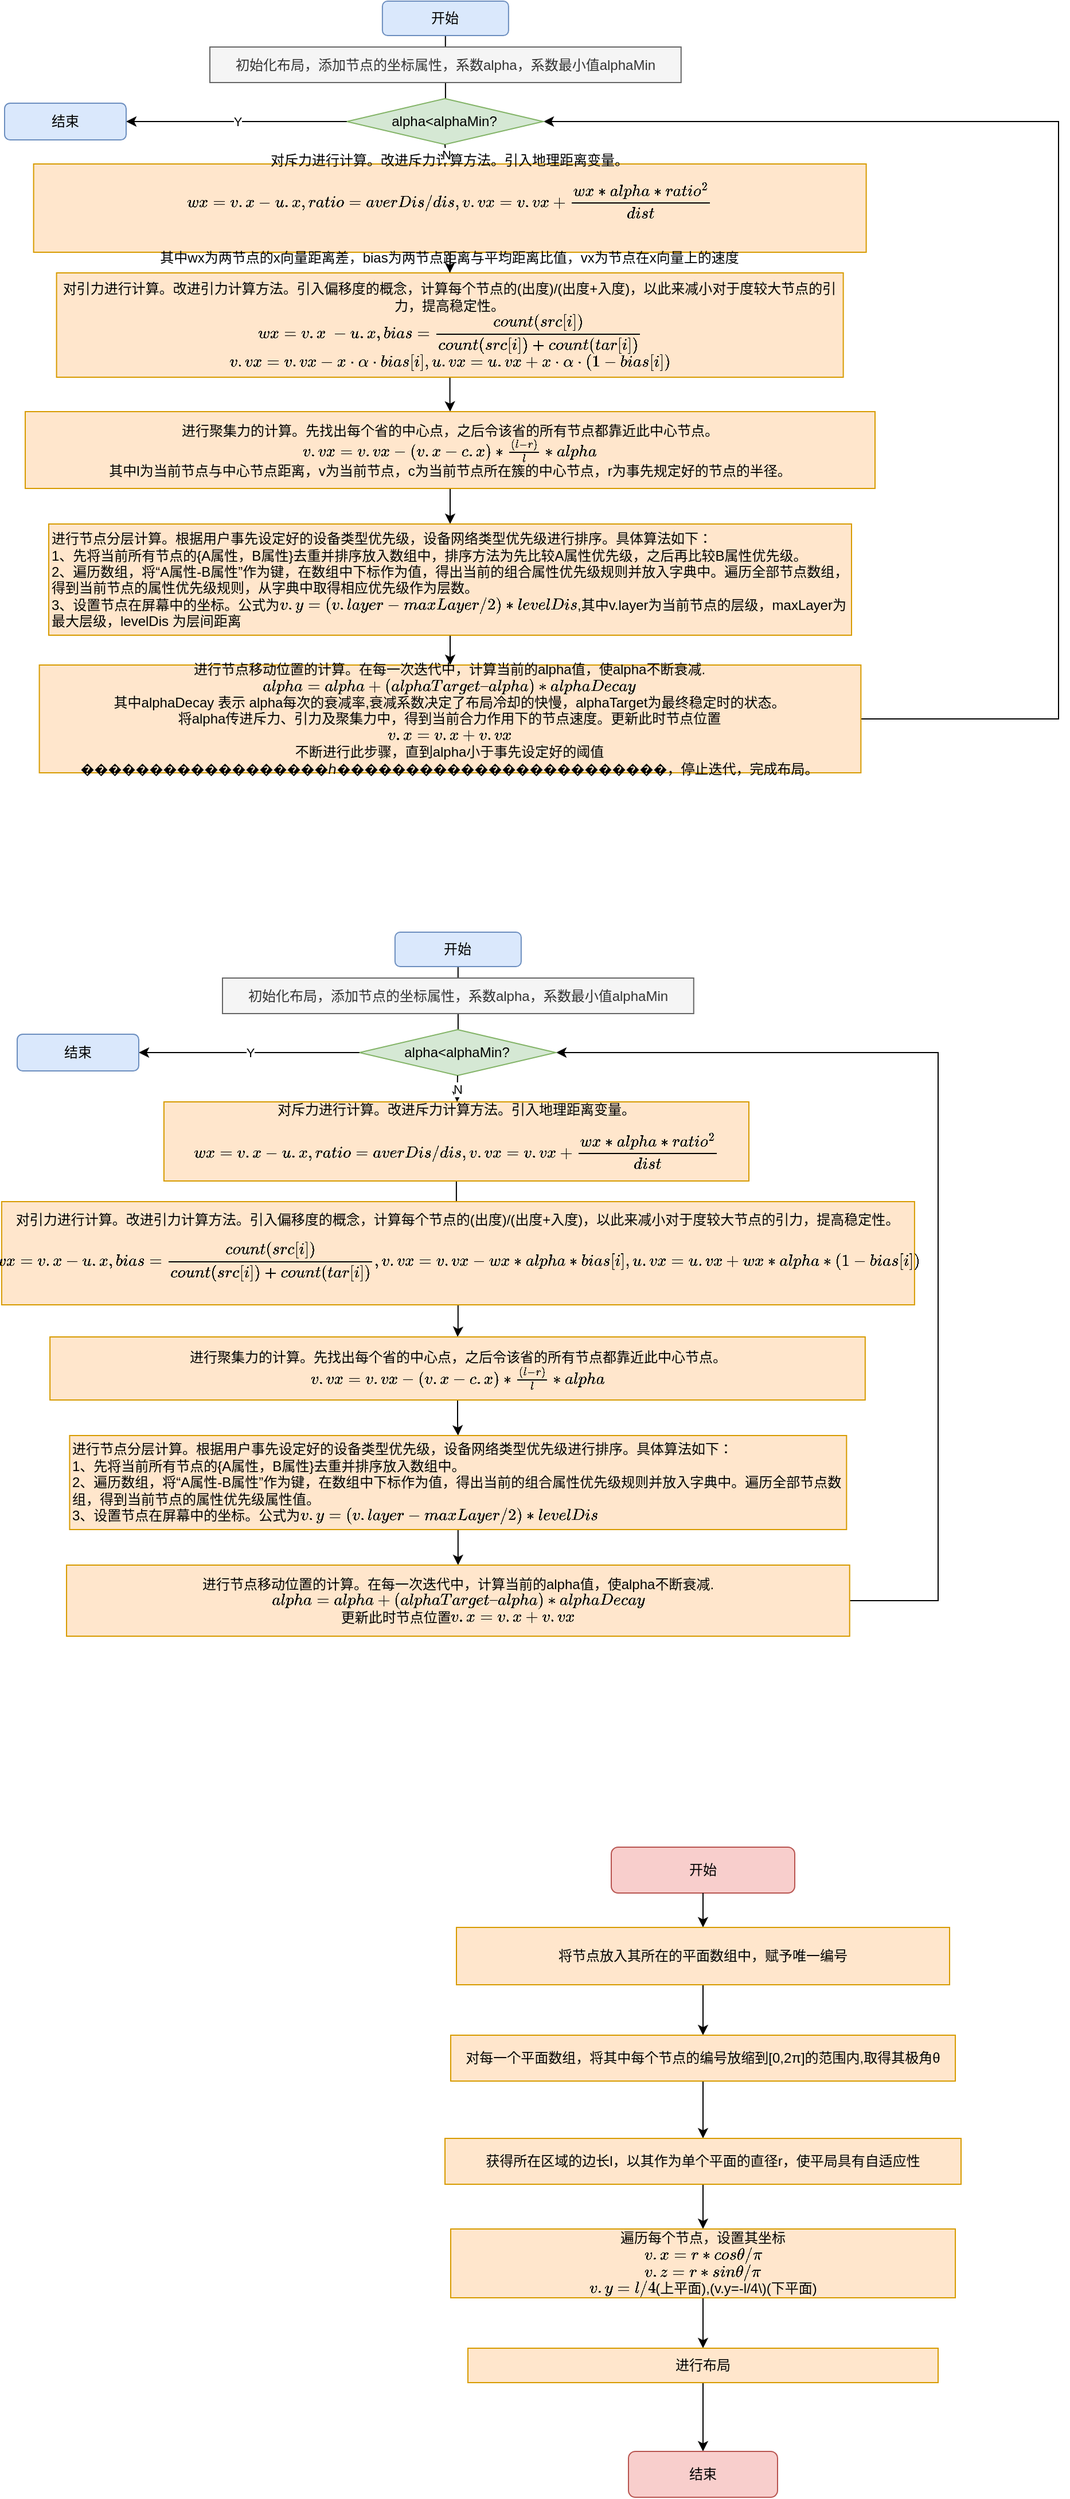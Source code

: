 <mxfile version="21.1.4" type="github">
  <diagram id="r3sxDyT0fpC5JQOG2hrh" name="第 1 页">
    <mxGraphModel dx="1434" dy="756" grid="0" gridSize="10" guides="1" tooltips="1" connect="1" arrows="1" fold="1" page="1" pageScale="1" pageWidth="1200" pageHeight="1600" math="1" shadow="0">
      <root>
        <mxCell id="0" />
        <mxCell id="1" parent="0" />
        <mxCell id="dBfdr0uVigZmpY6Dn77D-47" value="" style="edgeStyle=orthogonalEdgeStyle;rounded=0;orthogonalLoop=1;jettySize=auto;html=1;" parent="1" source="dBfdr0uVigZmpY6Dn77D-37" target="dBfdr0uVigZmpY6Dn77D-46" edge="1">
          <mxGeometry relative="1" as="geometry" />
        </mxCell>
        <mxCell id="dBfdr0uVigZmpY6Dn77D-37" value="开始" style="rounded=1;whiteSpace=wrap;html=1;fillColor=#dae8fc;strokeColor=#6c8ebf;" parent="1" vertex="1">
          <mxGeometry x="420.44" y="853" width="110" height="30" as="geometry" />
        </mxCell>
        <mxCell id="dBfdr0uVigZmpY6Dn77D-61" value="" style="edgeStyle=orthogonalEdgeStyle;rounded=0;orthogonalLoop=1;jettySize=auto;html=1;" parent="1" source="dBfdr0uVigZmpY6Dn77D-46" target="dBfdr0uVigZmpY6Dn77D-60" edge="1">
          <mxGeometry relative="1" as="geometry" />
        </mxCell>
        <mxCell id="dBfdr0uVigZmpY6Dn77D-46" value="初始化布局，添加节点的坐标属性，系数alpha，系数最小值alphaMin" style="rounded=0;whiteSpace=wrap;html=1;fillColor=#f5f5f5;fontColor=#333333;strokeColor=#666666;" parent="1" vertex="1">
          <mxGeometry x="270" y="893" width="410.88" height="31" as="geometry" />
        </mxCell>
        <mxCell id="dBfdr0uVigZmpY6Dn77D-53" value="" style="edgeStyle=orthogonalEdgeStyle;rounded=0;orthogonalLoop=1;jettySize=auto;html=1;" parent="1" source="dBfdr0uVigZmpY6Dn77D-48" target="dBfdr0uVigZmpY6Dn77D-52" edge="1">
          <mxGeometry relative="1" as="geometry" />
        </mxCell>
        <mxCell id="dBfdr0uVigZmpY6Dn77D-48" value="对斥力进行计算。改进斥力计算方法。引入地理距离变量。&lt;br&gt;$$wx = v.x-u.x,&lt;br&gt;ratio = averDis/dis,&lt;br&gt;&amp;nbsp;v.vx = v.vx+ \frac{wx*alpha*ratio^2}{dist}$$&lt;br&gt;其中wx为两节点的x向量距离差，bias为两节点距离与平均距离比值，vx为节点在x向量上的速度" style="whiteSpace=wrap;html=1;rounded=0;fillColor=#ffe6cc;strokeColor=#d79b00;" parent="1" vertex="1">
          <mxGeometry x="116.31" y="995" width="726" height="77" as="geometry" />
        </mxCell>
        <mxCell id="dBfdr0uVigZmpY6Dn77D-55" value="" style="edgeStyle=orthogonalEdgeStyle;rounded=0;orthogonalLoop=1;jettySize=auto;html=1;" parent="1" source="dBfdr0uVigZmpY6Dn77D-52" target="dBfdr0uVigZmpY6Dn77D-54" edge="1">
          <mxGeometry relative="1" as="geometry" />
        </mxCell>
        <mxCell id="dBfdr0uVigZmpY6Dn77D-52" value="对引力进行计算。改进引力计算方法。引入偏移度的概念，计算每个节点的(出度)/(出度+入度)，以此来减小对于度较大节点的引力，提高稳定性。&lt;br&gt;`wx = v.x&amp;nbsp; - u.x,bias=\frac{count(src[i])}{count(src[i])+count(tar[i])}`&lt;br&gt;` v.vx=v.vx-x*alpha*bias[i],u.vx=u.vx+x*alpha*(1-bias[i])`" style="whiteSpace=wrap;html=1;rounded=0;fillColor=#ffe6cc;strokeColor=#d79b00;" parent="1" vertex="1">
          <mxGeometry x="136.31" y="1090" width="686" height="91" as="geometry" />
        </mxCell>
        <mxCell id="dBfdr0uVigZmpY6Dn77D-57" value="" style="edgeStyle=orthogonalEdgeStyle;rounded=0;orthogonalLoop=1;jettySize=auto;html=1;" parent="1" source="dBfdr0uVigZmpY6Dn77D-54" target="dBfdr0uVigZmpY6Dn77D-56" edge="1">
          <mxGeometry relative="1" as="geometry" />
        </mxCell>
        <mxCell id="dBfdr0uVigZmpY6Dn77D-54" value="进行聚集力的计算。先找出每个省的中心点，之后令该省的所有节点都靠近此中心节点。&lt;br&gt;\(v.vx = v.vx-(v.x-c.x)*\frac{(l-r)}{l}*alpha&lt;br&gt;\)&lt;br&gt;其中l为当前节点与中心节点距离，v为当前节点，c为当前节点所在簇的中心节点，r为事先规定好的节点的半径。" style="whiteSpace=wrap;html=1;rounded=0;fillColor=#ffe6cc;strokeColor=#d79b00;" parent="1" vertex="1">
          <mxGeometry x="109" y="1211" width="741" height="67" as="geometry" />
        </mxCell>
        <mxCell id="dBfdr0uVigZmpY6Dn77D-59" value="" style="edgeStyle=orthogonalEdgeStyle;rounded=0;orthogonalLoop=1;jettySize=auto;html=1;" parent="1" source="dBfdr0uVigZmpY6Dn77D-56" target="dBfdr0uVigZmpY6Dn77D-58" edge="1">
          <mxGeometry relative="1" as="geometry" />
        </mxCell>
        <mxCell id="dBfdr0uVigZmpY6Dn77D-56" value="进行节点分层计算。根据用户事先设定好的设备类型优先级，设备网络类型优先级进行排序。具体算法如下：&lt;br&gt;1、先将当前所有节点的{A属性，B属性}去重并排序放入数组中，排序方法为先比较A属性优先级，之后再比较B属性优先级。&lt;br&gt;2、遍历数组，将“A属性-B属性”作为键，在数组中下标作为值，得出当前的组合属性优先级规则并放入字典中。遍历全部节点数组，得到当前节点的属性优先级规则，从字典中取得相应优先级作为层数。&lt;br&gt;3、设置节点在屏幕中的坐标。公式为\(v.y= (v.layer-maxLayer/2)*levelDis\),其中v.layer为当前节点的层级，maxLayer为最大层级，levelDis 为层间距离" style="whiteSpace=wrap;html=1;rounded=0;align=left;fillColor=#ffe6cc;strokeColor=#d79b00;" parent="1" vertex="1">
          <mxGeometry x="129.5" y="1309" width="700" height="97" as="geometry" />
        </mxCell>
        <mxCell id="dBfdr0uVigZmpY6Dn77D-71" style="edgeStyle=orthogonalEdgeStyle;rounded=0;orthogonalLoop=1;jettySize=auto;html=1;" parent="1" source="dBfdr0uVigZmpY6Dn77D-58" edge="1">
          <mxGeometry relative="1" as="geometry">
            <mxPoint x="561" y="958" as="targetPoint" />
            <Array as="points">
              <mxPoint x="1010" y="1479" />
              <mxPoint x="1010" y="958" />
            </Array>
          </mxGeometry>
        </mxCell>
        <mxCell id="dBfdr0uVigZmpY6Dn77D-58" value="进行节点移动位置的计算。在每一次迭代中，计算当前的alpha值，使alpha不断衰减.\(alpha= alpha+&amp;nbsp; (alphaTarget – alpha)* alphaDecay\)&lt;br&gt;其中alphaDecay 表示 alpha每次的衰减率,衰减系数决定了布局冷却的快慢，alphaTarget为最终稳定时的状态。&lt;br&gt;将alpha传进斥力、引力及聚集力中，得到当前合力作用下的节点速度。更新此时节点位置&lt;br&gt;\(v.x=v.x+v.vx\)&lt;br&gt;不断进行此步骤，直到alpha小于事先设定好的阈值������������������ℎ������������������������，停止迭代，完成布局。" style="whiteSpace=wrap;html=1;align=center;rounded=0;fillColor=#ffe6cc;strokeColor=#d79b00;" parent="1" vertex="1">
          <mxGeometry x="121.31" y="1432" width="716.37" height="94" as="geometry" />
        </mxCell>
        <mxCell id="dBfdr0uVigZmpY6Dn77D-60" value="alpha&amp;lt;alphaMin?" style="rhombus;whiteSpace=wrap;html=1;rounded=0;fillColor=#d5e8d4;strokeColor=#82b366;" parent="1" vertex="1">
          <mxGeometry x="389.37" y="938" width="171.25" height="40" as="geometry" />
        </mxCell>
        <mxCell id="dBfdr0uVigZmpY6Dn77D-68" value="" style="endArrow=classic;html=1;rounded=0;exitX=0.5;exitY=1;exitDx=0;exitDy=0;" parent="1" source="dBfdr0uVigZmpY6Dn77D-60" target="dBfdr0uVigZmpY6Dn77D-48" edge="1">
          <mxGeometry relative="1" as="geometry">
            <mxPoint x="570" y="950" as="sourcePoint" />
            <mxPoint x="600" y="970" as="targetPoint" />
          </mxGeometry>
        </mxCell>
        <mxCell id="dBfdr0uVigZmpY6Dn77D-69" value="N" style="edgeLabel;resizable=0;html=1;align=center;verticalAlign=middle;" parent="dBfdr0uVigZmpY6Dn77D-68" connectable="0" vertex="1">
          <mxGeometry relative="1" as="geometry" />
        </mxCell>
        <mxCell id="dBfdr0uVigZmpY6Dn77D-72" value="" style="endArrow=classic;html=1;rounded=0;exitX=0;exitY=0.5;exitDx=0;exitDy=0;entryX=1;entryY=0.5;entryDx=0;entryDy=0;" parent="1" source="dBfdr0uVigZmpY6Dn77D-60" target="dBfdr0uVigZmpY6Dn77D-74" edge="1">
          <mxGeometry relative="1" as="geometry">
            <mxPoint x="266.23" y="930" as="sourcePoint" />
            <mxPoint x="240" y="920" as="targetPoint" />
          </mxGeometry>
        </mxCell>
        <mxCell id="dBfdr0uVigZmpY6Dn77D-73" value="Y" style="edgeLabel;resizable=0;html=1;align=center;verticalAlign=middle;" parent="dBfdr0uVigZmpY6Dn77D-72" connectable="0" vertex="1">
          <mxGeometry relative="1" as="geometry" />
        </mxCell>
        <mxCell id="dBfdr0uVigZmpY6Dn77D-74" value="结束" style="rounded=1;whiteSpace=wrap;html=1;fillColor=#dae8fc;strokeColor=#6c8ebf;" parent="1" vertex="1">
          <mxGeometry x="91" y="942" width="106" height="32" as="geometry" />
        </mxCell>
        <mxCell id="dBfdr0uVigZmpY6Dn77D-95" value="" style="edgeStyle=orthogonalEdgeStyle;rounded=0;orthogonalLoop=1;jettySize=auto;html=1;" parent="1" source="dBfdr0uVigZmpY6Dn77D-96" target="dBfdr0uVigZmpY6Dn77D-98" edge="1">
          <mxGeometry relative="1" as="geometry" />
        </mxCell>
        <mxCell id="dBfdr0uVigZmpY6Dn77D-96" value="开始" style="rounded=1;whiteSpace=wrap;html=1;fillColor=#dae8fc;strokeColor=#6c8ebf;" parent="1" vertex="1">
          <mxGeometry x="431.44" y="1665" width="110" height="30" as="geometry" />
        </mxCell>
        <mxCell id="dBfdr0uVigZmpY6Dn77D-97" value="" style="edgeStyle=orthogonalEdgeStyle;rounded=0;orthogonalLoop=1;jettySize=auto;html=1;" parent="1" source="dBfdr0uVigZmpY6Dn77D-98" target="dBfdr0uVigZmpY6Dn77D-109" edge="1">
          <mxGeometry relative="1" as="geometry" />
        </mxCell>
        <mxCell id="dBfdr0uVigZmpY6Dn77D-98" value="初始化布局，添加节点的坐标属性，系数alpha，系数最小值alphaMin" style="rounded=0;whiteSpace=wrap;html=1;fillColor=#f5f5f5;fontColor=#333333;strokeColor=#666666;" parent="1" vertex="1">
          <mxGeometry x="281" y="1705" width="410.88" height="31" as="geometry" />
        </mxCell>
        <mxCell id="dBfdr0uVigZmpY6Dn77D-99" value="" style="edgeStyle=orthogonalEdgeStyle;rounded=0;orthogonalLoop=1;jettySize=auto;html=1;" parent="1" source="dBfdr0uVigZmpY6Dn77D-100" target="dBfdr0uVigZmpY6Dn77D-102" edge="1">
          <mxGeometry relative="1" as="geometry" />
        </mxCell>
        <mxCell id="dBfdr0uVigZmpY6Dn77D-100" value="对斥力进行计算。改进斥力计算方法。引入地理距离变量。&lt;br&gt;$$wx = v.x-u.x,&lt;br&gt;ratio = averDis/dis,&lt;br&gt;&amp;nbsp;v.vx = v.vx+ \frac{wx*alpha*ratio^2}{dist}$$" style="whiteSpace=wrap;html=1;rounded=0;fillColor=#ffe6cc;strokeColor=#d79b00;" parent="1" vertex="1">
          <mxGeometry x="229.94" y="1813" width="510.06" height="69" as="geometry" />
        </mxCell>
        <mxCell id="dBfdr0uVigZmpY6Dn77D-101" value="" style="edgeStyle=orthogonalEdgeStyle;rounded=0;orthogonalLoop=1;jettySize=auto;html=1;" parent="1" source="dBfdr0uVigZmpY6Dn77D-102" target="dBfdr0uVigZmpY6Dn77D-104" edge="1">
          <mxGeometry relative="1" as="geometry" />
        </mxCell>
        <mxCell id="dBfdr0uVigZmpY6Dn77D-102" value="对引力进行计算。改进引力计算方法。引入偏移度的概念，计算每个节点的(出度)/(出度+入度)，以此来减小对于度较大节点的引力，提高稳定性。&lt;br&gt;$$wx = v.x&amp;nbsp; - u.x,bias=\frac{count(src[i])}{count(src[i])+count(tar[i])},&lt;br&gt;&amp;nbsp;v.vx=v.vx-wx*alpha*bias[i],u.vx=u.vx+wx*alpha*(1-bias[i])$$" style="whiteSpace=wrap;html=1;rounded=0;fillColor=#ffe6cc;strokeColor=#d79b00;" parent="1" vertex="1">
          <mxGeometry x="88.44" y="1900" width="796" height="90" as="geometry" />
        </mxCell>
        <mxCell id="dBfdr0uVigZmpY6Dn77D-103" value="" style="edgeStyle=orthogonalEdgeStyle;rounded=0;orthogonalLoop=1;jettySize=auto;html=1;" parent="1" source="dBfdr0uVigZmpY6Dn77D-104" target="dBfdr0uVigZmpY6Dn77D-106" edge="1">
          <mxGeometry relative="1" as="geometry" />
        </mxCell>
        <mxCell id="dBfdr0uVigZmpY6Dn77D-104" value="进行聚集力的计算。先找出每个省的中心点，之后令该省的所有节点都靠近此中心节点。&lt;br&gt;\(v.vx = v.vx-(v.x-c.x)*\frac{(l-r)}{l}*alpha&lt;br&gt;\)" style="whiteSpace=wrap;html=1;rounded=0;fillColor=#ffe6cc;strokeColor=#d79b00;" parent="1" vertex="1">
          <mxGeometry x="130.57" y="2018" width="710.84" height="55" as="geometry" />
        </mxCell>
        <mxCell id="dBfdr0uVigZmpY6Dn77D-105" value="" style="edgeStyle=orthogonalEdgeStyle;rounded=0;orthogonalLoop=1;jettySize=auto;html=1;" parent="1" source="dBfdr0uVigZmpY6Dn77D-106" target="dBfdr0uVigZmpY6Dn77D-108" edge="1">
          <mxGeometry relative="1" as="geometry" />
        </mxCell>
        <mxCell id="dBfdr0uVigZmpY6Dn77D-106" value="进行节点分层计算。根据用户事先设定好的设备类型优先级，设备网络类型优先级进行排序。具体算法如下：&lt;br&gt;1、先将当前所有节点的{A属性，B属性}去重并排序放入数组中。&lt;br&gt;2、遍历数组，将“A属性-B属性”作为键，在数组中下标作为值，得出当前的组合属性优先级规则并放入字典中。遍历全部节点数组，得到当前节点的属性优先级属性值。&lt;br&gt;3、设置节点在屏幕中的坐标。公式为\(v.y= (v.layer-maxLayer/2)*levelDis\)" style="whiteSpace=wrap;html=1;rounded=0;align=left;fillColor=#ffe6cc;strokeColor=#d79b00;" parent="1" vertex="1">
          <mxGeometry x="147.72" y="2104" width="677.44" height="82" as="geometry" />
        </mxCell>
        <mxCell id="dBfdr0uVigZmpY6Dn77D-107" style="edgeStyle=orthogonalEdgeStyle;rounded=0;orthogonalLoop=1;jettySize=auto;html=1;exitX=1;exitY=0.5;exitDx=0;exitDy=0;" parent="1" source="dBfdr0uVigZmpY6Dn77D-108" edge="1">
          <mxGeometry relative="1" as="geometry">
            <mxPoint x="572" y="1770" as="targetPoint" />
            <Array as="points">
              <mxPoint x="905" y="2248" />
              <mxPoint x="905" y="1770" />
            </Array>
          </mxGeometry>
        </mxCell>
        <mxCell id="dBfdr0uVigZmpY6Dn77D-108" value="进行节点移动位置的计算。在每一次迭代中，计算当前的alpha值，使alpha不断衰减.\(alpha= alpha+&amp;nbsp; (alphaTarget – alpha)* alphaDecay\)&lt;br&gt;更新此时节点位置\(v.x=v.x+v.vx\)" style="whiteSpace=wrap;html=1;align=center;rounded=0;fillColor=#ffe6cc;strokeColor=#d79b00;" parent="1" vertex="1">
          <mxGeometry x="145.02" y="2217" width="682.84" height="62" as="geometry" />
        </mxCell>
        <mxCell id="dBfdr0uVigZmpY6Dn77D-109" value="alpha&amp;lt;alphaMin?" style="rhombus;whiteSpace=wrap;html=1;rounded=0;fillColor=#d5e8d4;strokeColor=#82b366;" parent="1" vertex="1">
          <mxGeometry x="400.37" y="1750" width="171.25" height="40" as="geometry" />
        </mxCell>
        <mxCell id="dBfdr0uVigZmpY6Dn77D-110" value="" style="endArrow=classic;html=1;rounded=0;exitX=0.5;exitY=1;exitDx=0;exitDy=0;" parent="1" source="dBfdr0uVigZmpY6Dn77D-109" target="dBfdr0uVigZmpY6Dn77D-100" edge="1">
          <mxGeometry relative="1" as="geometry">
            <mxPoint x="581" y="1762" as="sourcePoint" />
            <mxPoint x="611" y="1782" as="targetPoint" />
          </mxGeometry>
        </mxCell>
        <mxCell id="dBfdr0uVigZmpY6Dn77D-111" value="N" style="edgeLabel;resizable=0;html=1;align=center;verticalAlign=middle;" parent="dBfdr0uVigZmpY6Dn77D-110" connectable="0" vertex="1">
          <mxGeometry relative="1" as="geometry" />
        </mxCell>
        <mxCell id="dBfdr0uVigZmpY6Dn77D-112" value="" style="endArrow=classic;html=1;rounded=0;exitX=0;exitY=0.5;exitDx=0;exitDy=0;entryX=1;entryY=0.5;entryDx=0;entryDy=0;" parent="1" source="dBfdr0uVigZmpY6Dn77D-109" target="dBfdr0uVigZmpY6Dn77D-114" edge="1">
          <mxGeometry relative="1" as="geometry">
            <mxPoint x="277.23" y="1742" as="sourcePoint" />
            <mxPoint x="251" y="1732" as="targetPoint" />
          </mxGeometry>
        </mxCell>
        <mxCell id="dBfdr0uVigZmpY6Dn77D-113" value="Y" style="edgeLabel;resizable=0;html=1;align=center;verticalAlign=middle;" parent="dBfdr0uVigZmpY6Dn77D-112" connectable="0" vertex="1">
          <mxGeometry relative="1" as="geometry" />
        </mxCell>
        <mxCell id="dBfdr0uVigZmpY6Dn77D-114" value="结束" style="rounded=1;whiteSpace=wrap;html=1;fillColor=#dae8fc;strokeColor=#6c8ebf;" parent="1" vertex="1">
          <mxGeometry x="102" y="1754" width="106" height="32" as="geometry" />
        </mxCell>
        <mxCell id="dBfdr0uVigZmpY6Dn77D-117" value="开始" style="rounded=1;whiteSpace=wrap;html=1;fillColor=#f8cecc;strokeColor=#b85450;" parent="1" vertex="1">
          <mxGeometry x="620" y="2463" width="160" height="40" as="geometry" />
        </mxCell>
        <mxCell id="dBfdr0uVigZmpY6Dn77D-121" value="" style="edgeStyle=orthogonalEdgeStyle;rounded=0;orthogonalLoop=1;jettySize=auto;html=1;exitX=0.5;exitY=1;exitDx=0;exitDy=0;" parent="1" source="dBfdr0uVigZmpY6Dn77D-117" target="dBfdr0uVigZmpY6Dn77D-120" edge="1">
          <mxGeometry relative="1" as="geometry">
            <mxPoint x="700" y="2499" as="sourcePoint" />
          </mxGeometry>
        </mxCell>
        <mxCell id="dBfdr0uVigZmpY6Dn77D-123" value="" style="edgeStyle=orthogonalEdgeStyle;rounded=0;orthogonalLoop=1;jettySize=auto;html=1;" parent="1" source="dBfdr0uVigZmpY6Dn77D-120" target="dBfdr0uVigZmpY6Dn77D-122" edge="1">
          <mxGeometry relative="1" as="geometry" />
        </mxCell>
        <mxCell id="dBfdr0uVigZmpY6Dn77D-120" value="将节点放入其所在的平面数组中，赋予唯一编号" style="whiteSpace=wrap;html=1;rounded=0;fillColor=#ffe6cc;strokeColor=#d79b00;" parent="1" vertex="1">
          <mxGeometry x="485" y="2533" width="430" height="50" as="geometry" />
        </mxCell>
        <mxCell id="dBfdr0uVigZmpY6Dn77D-125" value="" style="edgeStyle=orthogonalEdgeStyle;rounded=0;orthogonalLoop=1;jettySize=auto;html=1;" parent="1" source="dBfdr0uVigZmpY6Dn77D-122" target="dBfdr0uVigZmpY6Dn77D-124" edge="1">
          <mxGeometry relative="1" as="geometry" />
        </mxCell>
        <mxCell id="dBfdr0uVigZmpY6Dn77D-122" value="对每一个平面数组，将其中每个节点的编号放缩到[0,2π]的范围内,取得其极角θ" style="whiteSpace=wrap;html=1;rounded=0;fillColor=#ffe6cc;strokeColor=#d79b00;" parent="1" vertex="1">
          <mxGeometry x="480" y="2627" width="440" height="40" as="geometry" />
        </mxCell>
        <mxCell id="dBfdr0uVigZmpY6Dn77D-127" value="" style="edgeStyle=orthogonalEdgeStyle;rounded=0;orthogonalLoop=1;jettySize=auto;html=1;" parent="1" source="dBfdr0uVigZmpY6Dn77D-124" target="dBfdr0uVigZmpY6Dn77D-126" edge="1">
          <mxGeometry relative="1" as="geometry" />
        </mxCell>
        <mxCell id="dBfdr0uVigZmpY6Dn77D-124" value="获得所在区域的边长l，以其作为单个平面的直径r，使平局具有自适应性" style="whiteSpace=wrap;html=1;rounded=0;fillColor=#ffe6cc;strokeColor=#d79b00;" parent="1" vertex="1">
          <mxGeometry x="475" y="2717" width="450" height="40" as="geometry" />
        </mxCell>
        <mxCell id="dBfdr0uVigZmpY6Dn77D-133" value="" style="edgeStyle=orthogonalEdgeStyle;rounded=0;orthogonalLoop=1;jettySize=auto;html=1;entryX=0.5;entryY=0;entryDx=0;entryDy=0;" parent="1" source="dBfdr0uVigZmpY6Dn77D-126" target="dBfdr0uVigZmpY6Dn77D-136" edge="1">
          <mxGeometry relative="1" as="geometry">
            <mxPoint x="728.203" y="2832" as="targetPoint" />
          </mxGeometry>
        </mxCell>
        <mxCell id="dBfdr0uVigZmpY6Dn77D-126" value="遍历每个节点，设置其坐标&lt;br&gt;\(v.x=r*cosθ/π\)&lt;br&gt;\(v.z=r*sinθ/π\)&lt;br&gt;\(v.y=l/4\)(上平面),(v.y=-l/4\)(下平面)" style="whiteSpace=wrap;html=1;rounded=0;fillColor=#ffe6cc;strokeColor=#d79b00;" parent="1" vertex="1">
          <mxGeometry x="480" y="2796" width="440" height="60" as="geometry" />
        </mxCell>
        <mxCell id="dBfdr0uVigZmpY6Dn77D-135" value="" style="edgeStyle=orthogonalEdgeStyle;rounded=0;orthogonalLoop=1;jettySize=auto;html=1;exitX=0.5;exitY=1;exitDx=0;exitDy=0;" parent="1" source="dBfdr0uVigZmpY6Dn77D-136" target="dBfdr0uVigZmpY6Dn77D-134" edge="1">
          <mxGeometry relative="1" as="geometry">
            <mxPoint x="728.203" y="2867" as="sourcePoint" />
          </mxGeometry>
        </mxCell>
        <mxCell id="dBfdr0uVigZmpY6Dn77D-134" value="结束" style="whiteSpace=wrap;html=1;rounded=1;fillColor=#f8cecc;strokeColor=#b85450;" parent="1" vertex="1">
          <mxGeometry x="635" y="2990" width="130" height="40" as="geometry" />
        </mxCell>
        <mxCell id="dBfdr0uVigZmpY6Dn77D-136" value="进行布局" style="rounded=0;whiteSpace=wrap;html=1;fillColor=#ffe6cc;strokeColor=#d79b00;" parent="1" vertex="1">
          <mxGeometry x="495" y="2900" width="410" height="30" as="geometry" />
        </mxCell>
      </root>
    </mxGraphModel>
  </diagram>
</mxfile>
